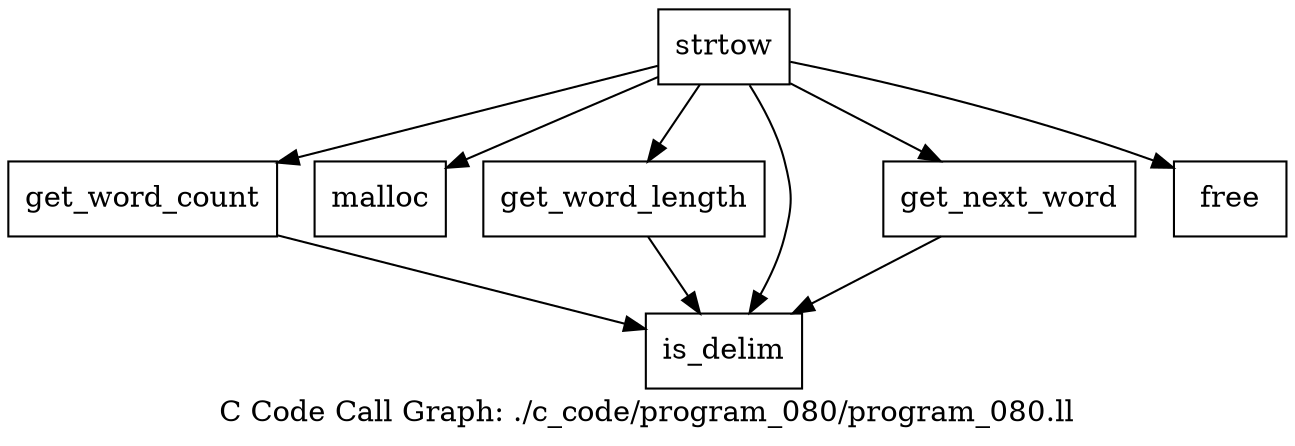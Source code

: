 digraph "C Code Call Graph: ./c_code/program_080/program_080.ll" {
	label="C Code Call Graph: ./c_code/program_080/program_080.ll";

	Node0x55cacf125480 [shape=record,label="{strtow}"];
	Node0x55cacf125480 -> Node0x55cacf125500;
	Node0x55cacf125480 -> Node0x55cacf1255b0;
	Node0x55cacf125480 -> Node0x55cacf12a4b0;
	Node0x55cacf125480 -> Node0x55cacf12a5e0;
	Node0x55cacf125480 -> Node0x55cacf12a660;
	Node0x55cacf125480 -> Node0x55cacf12a830;
	Node0x55cacf125500 [shape=record,label="{get_word_count}"];
	Node0x55cacf125500 -> Node0x55cacf12a5e0;
	Node0x55cacf1255b0 [shape=record,label="{malloc}"];
	Node0x55cacf12a4b0 [shape=record,label="{get_word_length}"];
	Node0x55cacf12a4b0 -> Node0x55cacf12a5e0;
	Node0x55cacf12a5e0 [shape=record,label="{is_delim}"];
	Node0x55cacf12a660 [shape=record,label="{get_next_word}"];
	Node0x55cacf12a660 -> Node0x55cacf12a5e0;
	Node0x55cacf12a830 [shape=record,label="{free}"];
}
